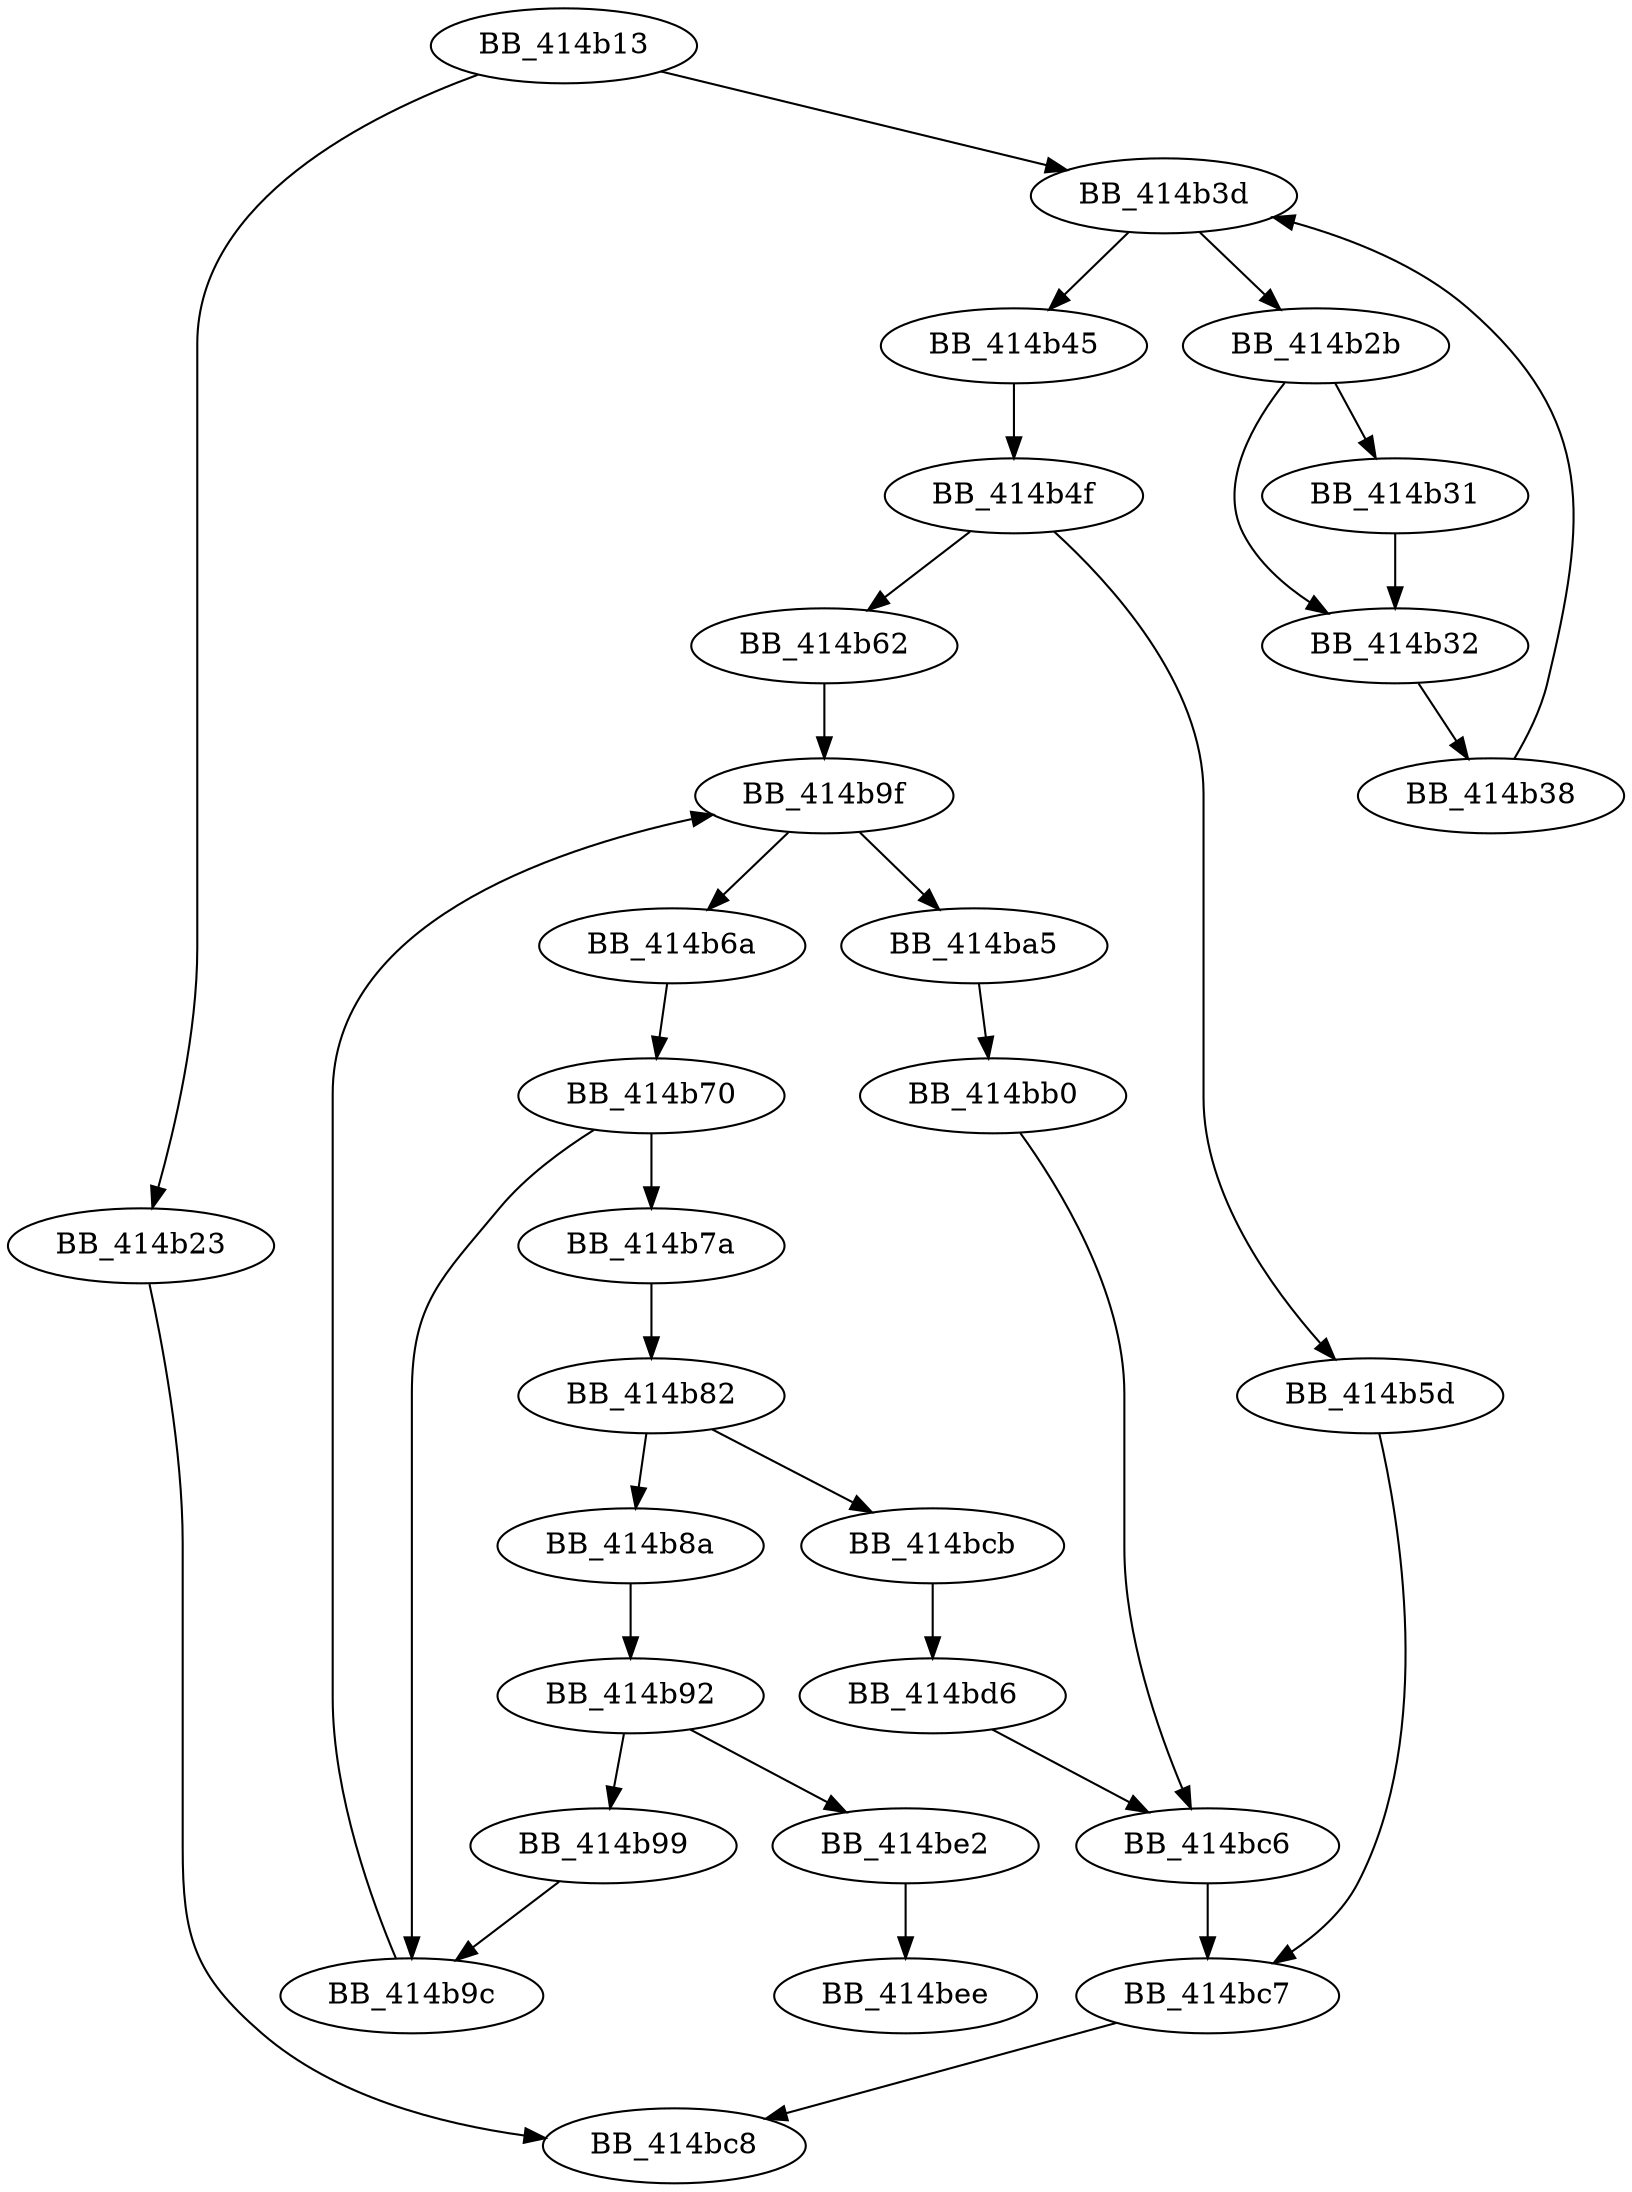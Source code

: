 DiGraph __wsetenvp{
BB_414b13->BB_414b23
BB_414b13->BB_414b3d
BB_414b23->BB_414bc8
BB_414b2b->BB_414b31
BB_414b2b->BB_414b32
BB_414b31->BB_414b32
BB_414b32->BB_414b38
BB_414b38->BB_414b3d
BB_414b3d->BB_414b2b
BB_414b3d->BB_414b45
BB_414b45->BB_414b4f
BB_414b4f->BB_414b5d
BB_414b4f->BB_414b62
BB_414b5d->BB_414bc7
BB_414b62->BB_414b9f
BB_414b6a->BB_414b70
BB_414b70->BB_414b7a
BB_414b70->BB_414b9c
BB_414b7a->BB_414b82
BB_414b82->BB_414b8a
BB_414b82->BB_414bcb
BB_414b8a->BB_414b92
BB_414b92->BB_414b99
BB_414b92->BB_414be2
BB_414b99->BB_414b9c
BB_414b9c->BB_414b9f
BB_414b9f->BB_414b6a
BB_414b9f->BB_414ba5
BB_414ba5->BB_414bb0
BB_414bb0->BB_414bc6
BB_414bc6->BB_414bc7
BB_414bc7->BB_414bc8
BB_414bcb->BB_414bd6
BB_414bd6->BB_414bc6
BB_414be2->BB_414bee
}
